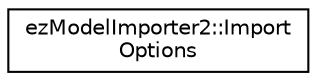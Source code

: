 digraph "Graphical Class Hierarchy"
{
 // LATEX_PDF_SIZE
  edge [fontname="Helvetica",fontsize="10",labelfontname="Helvetica",labelfontsize="10"];
  node [fontname="Helvetica",fontsize="10",shape=record];
  rankdir="LR";
  Node0 [label="ezModelImporter2::Import\lOptions",height=0.2,width=0.4,color="black", fillcolor="white", style="filled",URL="$df/d32/structez_model_importer2_1_1_import_options.htm",tooltip=" "];
}
